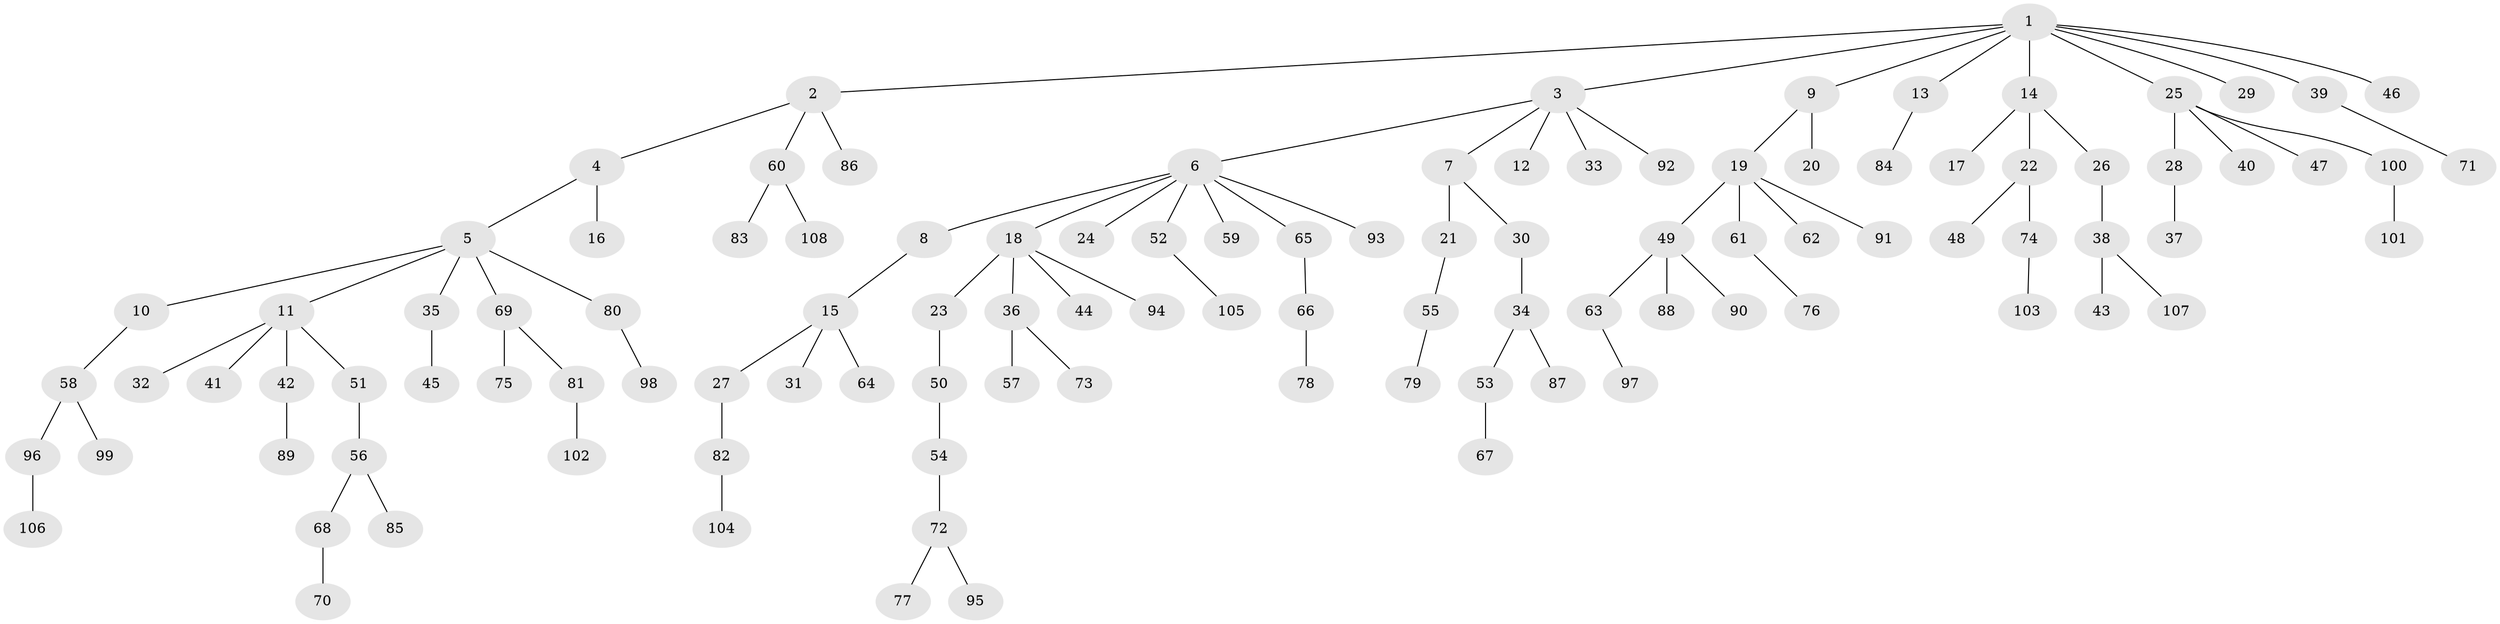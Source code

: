// coarse degree distribution, {11: 0.013157894736842105, 5: 0.02631578947368421, 7: 0.02631578947368421, 3: 0.07894736842105263, 2: 0.18421052631578946, 4: 0.07894736842105263, 1: 0.5921052631578947}
// Generated by graph-tools (version 1.1) at 2025/42/03/06/25 10:42:04]
// undirected, 108 vertices, 107 edges
graph export_dot {
graph [start="1"]
  node [color=gray90,style=filled];
  1;
  2;
  3;
  4;
  5;
  6;
  7;
  8;
  9;
  10;
  11;
  12;
  13;
  14;
  15;
  16;
  17;
  18;
  19;
  20;
  21;
  22;
  23;
  24;
  25;
  26;
  27;
  28;
  29;
  30;
  31;
  32;
  33;
  34;
  35;
  36;
  37;
  38;
  39;
  40;
  41;
  42;
  43;
  44;
  45;
  46;
  47;
  48;
  49;
  50;
  51;
  52;
  53;
  54;
  55;
  56;
  57;
  58;
  59;
  60;
  61;
  62;
  63;
  64;
  65;
  66;
  67;
  68;
  69;
  70;
  71;
  72;
  73;
  74;
  75;
  76;
  77;
  78;
  79;
  80;
  81;
  82;
  83;
  84;
  85;
  86;
  87;
  88;
  89;
  90;
  91;
  92;
  93;
  94;
  95;
  96;
  97;
  98;
  99;
  100;
  101;
  102;
  103;
  104;
  105;
  106;
  107;
  108;
  1 -- 2;
  1 -- 3;
  1 -- 9;
  1 -- 13;
  1 -- 14;
  1 -- 25;
  1 -- 29;
  1 -- 39;
  1 -- 46;
  2 -- 4;
  2 -- 60;
  2 -- 86;
  3 -- 6;
  3 -- 7;
  3 -- 12;
  3 -- 33;
  3 -- 92;
  4 -- 5;
  4 -- 16;
  5 -- 10;
  5 -- 11;
  5 -- 35;
  5 -- 69;
  5 -- 80;
  6 -- 8;
  6 -- 18;
  6 -- 24;
  6 -- 52;
  6 -- 59;
  6 -- 65;
  6 -- 93;
  7 -- 21;
  7 -- 30;
  8 -- 15;
  9 -- 19;
  9 -- 20;
  10 -- 58;
  11 -- 32;
  11 -- 41;
  11 -- 42;
  11 -- 51;
  13 -- 84;
  14 -- 17;
  14 -- 22;
  14 -- 26;
  15 -- 27;
  15 -- 31;
  15 -- 64;
  18 -- 23;
  18 -- 36;
  18 -- 44;
  18 -- 94;
  19 -- 49;
  19 -- 61;
  19 -- 62;
  19 -- 91;
  21 -- 55;
  22 -- 48;
  22 -- 74;
  23 -- 50;
  25 -- 28;
  25 -- 40;
  25 -- 47;
  25 -- 100;
  26 -- 38;
  27 -- 82;
  28 -- 37;
  30 -- 34;
  34 -- 53;
  34 -- 87;
  35 -- 45;
  36 -- 57;
  36 -- 73;
  38 -- 43;
  38 -- 107;
  39 -- 71;
  42 -- 89;
  49 -- 63;
  49 -- 88;
  49 -- 90;
  50 -- 54;
  51 -- 56;
  52 -- 105;
  53 -- 67;
  54 -- 72;
  55 -- 79;
  56 -- 68;
  56 -- 85;
  58 -- 96;
  58 -- 99;
  60 -- 83;
  60 -- 108;
  61 -- 76;
  63 -- 97;
  65 -- 66;
  66 -- 78;
  68 -- 70;
  69 -- 75;
  69 -- 81;
  72 -- 77;
  72 -- 95;
  74 -- 103;
  80 -- 98;
  81 -- 102;
  82 -- 104;
  96 -- 106;
  100 -- 101;
}

